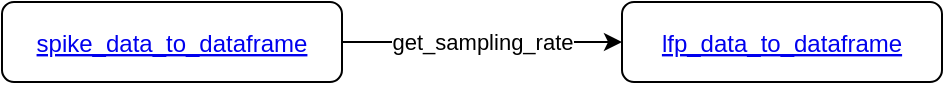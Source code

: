 <mxfile version="23.1.5" type="device" pages="3">
  <diagram id="lewaXbCME_KU3_1PPT6N" name="dependencies">
    <mxGraphModel dx="744" dy="876" grid="1" gridSize="10" guides="1" tooltips="1" connect="1" arrows="1" fold="1" page="1" pageScale="1" pageWidth="1169" pageHeight="827" math="0" shadow="0">
      <root>
        <mxCell id="0" />
        <mxCell id="1" parent="0" />
        <UserObject label="spike_data_to_dataframe" link="data:page/id,d__1o8oyOz5zzBq8Bvek" id="Emx2YiV6G3oa_YsIH_H5-1">
          <mxCell style="fontColor=#0000EE;fontStyle=4;rounded=1;overflow=hidden;spacing=10;" vertex="1" parent="1">
            <mxGeometry x="90" y="170" width="170" height="40" as="geometry" />
          </mxCell>
        </UserObject>
        <UserObject label="lfp_data_to_dataframe" link="data:page/id,-0uksRFyBczqt4jlq0a1" id="Emx2YiV6G3oa_YsIH_H5-2">
          <mxCell style="fontColor=#0000EE;fontStyle=4;rounded=1;overflow=hidden;spacing=10;" vertex="1" parent="1">
            <mxGeometry x="400" y="170" width="160" height="40" as="geometry" />
          </mxCell>
        </UserObject>
        <mxCell id="Emx2YiV6G3oa_YsIH_H5-3" value="" style="endArrow=classic;html=1;rounded=0;" edge="1" parent="1" source="Emx2YiV6G3oa_YsIH_H5-1" target="Emx2YiV6G3oa_YsIH_H5-2">
          <mxGeometry relative="1" as="geometry">
            <mxPoint x="250" y="350" as="sourcePoint" />
            <mxPoint x="350" y="350" as="targetPoint" />
          </mxGeometry>
        </mxCell>
        <mxCell id="Emx2YiV6G3oa_YsIH_H5-4" value="get_sampling_rate" style="edgeLabel;resizable=0;html=1;;align=center;verticalAlign=middle;" connectable="0" vertex="1" parent="Emx2YiV6G3oa_YsIH_H5-3">
          <mxGeometry relative="1" as="geometry" />
        </mxCell>
      </root>
    </mxGraphModel>
  </diagram>
  <diagram id="d__1o8oyOz5zzBq8Bvek" name="spike_data_to_dataframe">
    <mxGraphModel dx="744" dy="876" grid="1" gridSize="10" guides="1" tooltips="1" connect="1" arrows="1" fold="1" page="1" pageScale="1" pageWidth="827" pageHeight="1169" math="0" shadow="0">
      <root>
        <mxCell id="0" />
        <mxCell id="1" parent="0" />
        <mxCell id="yFe1kOINOm1eIxtxUbY9-1" value="" style="rounded=0;whiteSpace=wrap;html=1;fillColor=#d5e8d4;strokeColor=none;opacity=30;movable=0;resizable=0;rotatable=0;deletable=0;editable=0;locked=1;connectable=0;" parent="1" vertex="1">
          <mxGeometry x="35" y="230" width="780" height="710" as="geometry" />
        </mxCell>
        <mxCell id="7mdBuQqQ-y1JUvnb9XyT-1" value="generate_spike_indicator_dict" style="swimlane;fontStyle=1;align=center;verticalAlign=top;childLayout=stackLayout;horizontal=1;startSize=26;horizontalStack=0;resizeParent=1;resizeParentMax=0;resizeLast=0;collapsible=1;marginBottom=0;whiteSpace=wrap;html=1;fillColor=#f8cecc;strokeColor=#b85450;" parent="1" vertex="1">
          <mxGeometry x="55" y="229" width="190" height="220" as="geometry">
            <mxRectangle x="55" y="229" width="210" height="30" as="alternateBounds" />
          </mxGeometry>
        </mxCell>
        <mxCell id="7mdBuQqQ-y1JUvnb9XyT-2" value="Creates dictionary containing spike_time_array for each neuron in neuron_key_list (if possible)" style="text;strokeColor=none;fillColor=default;align=left;verticalAlign=top;spacingLeft=4;spacingRight=4;overflow=hidden;rotatable=0;points=[[0,0.5],[1,0.5]];portConstraint=eastwest;whiteSpace=wrap;html=1;" parent="7mdBuQqQ-y1JUvnb9XyT-1" vertex="1">
          <mxGeometry y="26" width="190" height="64" as="geometry" />
        </mxCell>
        <mxCell id="7mdBuQqQ-y1JUvnb9XyT-3" value="" style="line;strokeWidth=1;fillColor=none;align=left;verticalAlign=middle;spacingTop=-1;spacingLeft=3;spacingRight=3;rotatable=0;labelPosition=right;points=[];portConstraint=eastwest;strokeColor=inherit;" parent="7mdBuQqQ-y1JUvnb9XyT-1" vertex="1">
          <mxGeometry y="90" width="190" height="8" as="geometry" />
        </mxCell>
        <mxCell id="7mdBuQqQ-y1JUvnb9XyT-4" value="&lt;b&gt;Parameters:&lt;/b&gt;&lt;br&gt;neuron_key_list : list&lt;br&gt;animals: dict&lt;br&gt;&lt;br&gt;&lt;b&gt;Returns:&lt;br&gt;&lt;/b&gt;spike_indicator_dict : dict&lt;br&gt;&lt;span style=&quot;white-space: pre;&quot;&gt;&#x9;&lt;/span&gt;with indexed spiking times&lt;br&gt;&lt;span style=&quot;white-space: pre;&quot;&gt;&#x9;&lt;/span&gt;key: neuron_key" style="text;strokeColor=none;fillColor=default;align=left;verticalAlign=top;spacingLeft=4;spacingRight=4;overflow=hidden;rotatable=0;points=[[0,0.5],[1,0.5]];portConstraint=eastwest;whiteSpace=wrap;html=1;" parent="7mdBuQqQ-y1JUvnb9XyT-1" vertex="1">
          <mxGeometry y="98" width="190" height="122" as="geometry" />
        </mxCell>
        <mxCell id="g2CLSODwSxWzm6G2cVPB-1" value="spike_time_index_association" style="swimlane;fontStyle=1;align=center;verticalAlign=top;childLayout=stackLayout;horizontal=1;startSize=26;horizontalStack=0;resizeParent=1;resizeParentMax=0;resizeLast=0;collapsible=1;marginBottom=0;whiteSpace=wrap;html=1;" parent="1" vertex="1">
          <mxGeometry x="319" y="470" width="190" height="190" as="geometry">
            <mxRectangle x="319" y="470" width="210" height="30" as="alternateBounds" />
          </mxGeometry>
        </mxCell>
        <mxCell id="g2CLSODwSxWzm6G2cVPB-2" value="fits spikes into bins as calculated in get_sampling_rate" style="text;strokeColor=none;fillColor=default;align=left;verticalAlign=top;spacingLeft=4;spacingRight=4;overflow=hidden;rotatable=0;points=[[0,0.5],[1,0.5]];portConstraint=eastwest;whiteSpace=wrap;html=1;" parent="g2CLSODwSxWzm6G2cVPB-1" vertex="1">
          <mxGeometry y="26" width="190" height="44" as="geometry" />
        </mxCell>
        <mxCell id="g2CLSODwSxWzm6G2cVPB-3" value="" style="line;strokeWidth=1;fillColor=none;align=left;verticalAlign=middle;spacingTop=-1;spacingLeft=3;spacingRight=3;rotatable=0;labelPosition=right;points=[];portConstraint=eastwest;strokeColor=inherit;" parent="g2CLSODwSxWzm6G2cVPB-1" vertex="1">
          <mxGeometry y="70" width="190" height="8" as="geometry" />
        </mxCell>
        <mxCell id="g2CLSODwSxWzm6G2cVPB-4" value="&lt;b&gt;Parameters:&lt;/b&gt;&lt;br&gt;neuron_key : tuple&lt;br&gt;animals: dict&lt;br&gt;time_function : function&lt;br&gt;&lt;span style=&quot;white-space: pre;&quot;&gt;&#x9;&lt;/span&gt;default: get_sampling_rate&lt;br&gt;&lt;b&gt;returns&lt;br&gt;&lt;/b&gt;spikes_df : np.array" style="text;strokeColor=none;fillColor=default;align=left;verticalAlign=top;spacingLeft=4;spacingRight=4;overflow=hidden;rotatable=0;points=[[0,0.5],[1,0.5]];portConstraint=eastwest;whiteSpace=wrap;html=1;" parent="g2CLSODwSxWzm6G2cVPB-1" vertex="1">
          <mxGeometry y="78" width="190" height="112" as="geometry" />
        </mxCell>
        <UserObject label="get_sampling_rate" id="8KNnNg794SSowEfshs3F-1">
          <mxCell style="swimlane;fontStyle=1;align=center;verticalAlign=top;childLayout=stackLayout;horizontal=1;startSize=25;horizontalStack=0;resizeParent=1;resizeParentMax=0;resizeLast=0;collapsible=1;marginBottom=0;whiteSpace=wrap;html=1;" parent="1" vertex="1">
            <mxGeometry x="280" y="940" width="160" height="221" as="geometry" />
          </mxCell>
        </UserObject>
        <UserObject label="lfp_data_to_dataframe" link="data:page/id,-0uksRFyBczqt4jlq0a1" id="H-U6_kTbfZDA7HSlPmmQ-1">
          <mxCell style="fontColor=#0000EE;fontStyle=4;rounded=1;overflow=hidden;spacing=10;" parent="8KNnNg794SSowEfshs3F-1" vertex="1">
            <mxGeometry y="25" width="160" height="40" as="geometry" />
          </mxCell>
        </UserObject>
        <mxCell id="8KNnNg794SSowEfshs3F-2" value="returns indexed dataframe of first tetrode in epoch" style="text;strokeColor=none;fillColor=none;align=left;verticalAlign=top;spacingLeft=4;spacingRight=4;overflow=hidden;rotatable=0;points=[[0,0.5],[1,0.5]];portConstraint=eastwest;whiteSpace=wrap;html=1;" parent="8KNnNg794SSowEfshs3F-1" vertex="1">
          <mxGeometry y="65" width="160" height="45" as="geometry" />
        </mxCell>
        <mxCell id="8KNnNg794SSowEfshs3F-3" value="" style="line;strokeWidth=1;fillColor=none;align=left;verticalAlign=middle;spacingTop=-1;spacingLeft=3;spacingRight=3;rotatable=0;labelPosition=right;points=[];portConstraint=eastwest;strokeColor=inherit;" parent="8KNnNg794SSowEfshs3F-1" vertex="1">
          <mxGeometry y="110" width="160" height="8" as="geometry" />
        </mxCell>
        <mxCell id="8KNnNg794SSowEfshs3F-4" value="&lt;b style=&quot;border-color: var(--border-color);&quot;&gt;Parameters&lt;/b&gt;&lt;br style=&quot;border-color: var(--border-color);&quot;&gt;epoch_key: tuple&lt;br style=&quot;border-color: var(--border-color);&quot;&gt;animals: dict&lt;br style=&quot;border-color: var(--border-color);&quot;&gt;&lt;b style=&quot;border-color: var(--border-color);&quot;&gt;returns&lt;br style=&quot;border-color: var(--border-color);&quot;&gt;&lt;/b&gt;pandas.series of first tetrode" style="text;strokeColor=none;fillColor=none;align=left;verticalAlign=top;spacingLeft=4;spacingRight=4;overflow=hidden;rotatable=0;points=[[0,0.5],[1,0.5]];portConstraint=eastwest;whiteSpace=wrap;html=1;" parent="8KNnNg794SSowEfshs3F-1" vertex="1">
          <mxGeometry y="118" width="160" height="103" as="geometry" />
        </mxCell>
        <mxCell id="g5oyrcMVJ4MPL10y0QXJ-1" value="" style="endArrow=classic;html=1;rounded=0;" parent="1" source="g2CLSODwSxWzm6G2cVPB-1" target="8KNnNg794SSowEfshs3F-1" edge="1">
          <mxGeometry width="50" height="50" relative="1" as="geometry">
            <mxPoint x="515" y="880" as="sourcePoint" />
            <mxPoint x="565" y="830" as="targetPoint" />
          </mxGeometry>
        </mxCell>
        <mxCell id="g5oyrcMVJ4MPL10y0QXJ-2" value="" style="endArrow=classic;html=1;rounded=0;" parent="1" source="7mdBuQqQ-y1JUvnb9XyT-1" target="g2CLSODwSxWzm6G2cVPB-1" edge="1">
          <mxGeometry width="50" height="50" relative="1" as="geometry">
            <mxPoint x="410" y="290" as="sourcePoint" />
            <mxPoint x="460" y="240" as="targetPoint" />
          </mxGeometry>
        </mxCell>
        <mxCell id="f4oIc8p4FCwR70VLWZTM-1" value="try" style="edgeLabel;html=1;align=center;verticalAlign=middle;resizable=0;points=[];" parent="g5oyrcMVJ4MPL10y0QXJ-2" vertex="1" connectable="0">
          <mxGeometry x="-0.032" relative="1" as="geometry">
            <mxPoint as="offset" />
          </mxGeometry>
        </mxCell>
        <mxCell id="g5oyrcMVJ4MPL10y0QXJ-3" value="get_spikes_series" style="swimlane;fontStyle=1;align=center;verticalAlign=top;childLayout=stackLayout;horizontal=1;startSize=26;horizontalStack=0;resizeParent=1;resizeParentMax=0;resizeLast=0;collapsible=1;marginBottom=0;whiteSpace=wrap;html=1;" parent="1" vertex="1">
          <mxGeometry x="414" y="700" width="160" height="180" as="geometry" />
        </mxCell>
        <mxCell id="g5oyrcMVJ4MPL10y0QXJ-4" value="trys loading spike data and creates dataframe with spiking times as index" style="text;strokeColor=none;fillColor=default;align=left;verticalAlign=top;spacingLeft=4;spacingRight=4;overflow=hidden;rotatable=0;points=[[0,0.5],[1,0.5]];portConstraint=eastwest;whiteSpace=wrap;html=1;" parent="g5oyrcMVJ4MPL10y0QXJ-3" vertex="1">
          <mxGeometry y="26" width="160" height="54" as="geometry" />
        </mxCell>
        <mxCell id="g5oyrcMVJ4MPL10y0QXJ-5" value="" style="line;strokeWidth=1;fillColor=none;align=left;verticalAlign=middle;spacingTop=-1;spacingLeft=3;spacingRight=3;rotatable=0;labelPosition=right;points=[];portConstraint=eastwest;strokeColor=inherit;" parent="g5oyrcMVJ4MPL10y0QXJ-3" vertex="1">
          <mxGeometry y="80" width="160" height="8" as="geometry" />
        </mxCell>
        <mxCell id="g5oyrcMVJ4MPL10y0QXJ-6" value="&lt;b&gt;Parameters:&lt;/b&gt;&lt;br&gt;neuron_key : tuple&lt;br&gt;animals : dict&lt;br&gt;&lt;b&gt;returns:&lt;br&gt;&lt;/b&gt;indexed pandas series of ones" style="text;strokeColor=none;fillColor=default;align=left;verticalAlign=top;spacingLeft=4;spacingRight=4;overflow=hidden;rotatable=0;points=[[0,0.5],[1,0.5]];portConstraint=eastwest;whiteSpace=wrap;html=1;" parent="g5oyrcMVJ4MPL10y0QXJ-3" vertex="1">
          <mxGeometry y="88" width="160" height="92" as="geometry" />
        </mxCell>
        <mxCell id="g5oyrcMVJ4MPL10y0QXJ-7" value="get_data_filename" style="swimlane;fontStyle=1;align=center;verticalAlign=top;childLayout=stackLayout;horizontal=1;startSize=26;horizontalStack=0;resizeParent=1;resizeParentMax=0;resizeLast=0;collapsible=1;marginBottom=0;whiteSpace=wrap;html=1;" parent="1" vertex="1">
          <mxGeometry x="630" y="686" width="160" height="208" as="geometry" />
        </mxCell>
        <mxCell id="g5oyrcMVJ4MPL10y0QXJ-8" value="creates filepath for given animal, day, and filetype (e.g. &quot;spikes&quot;)" style="text;strokeColor=none;fillColor=default;align=left;verticalAlign=top;spacingLeft=4;spacingRight=4;overflow=hidden;rotatable=0;points=[[0,0.5],[1,0.5]];portConstraint=eastwest;whiteSpace=wrap;html=1;" parent="g5oyrcMVJ4MPL10y0QXJ-7" vertex="1">
          <mxGeometry y="26" width="160" height="54" as="geometry" />
        </mxCell>
        <mxCell id="g5oyrcMVJ4MPL10y0QXJ-9" value="" style="line;strokeWidth=1;fillColor=none;align=left;verticalAlign=middle;spacingTop=-1;spacingLeft=3;spacingRight=3;rotatable=0;labelPosition=right;points=[];portConstraint=eastwest;strokeColor=inherit;" parent="g5oyrcMVJ4MPL10y0QXJ-7" vertex="1">
          <mxGeometry y="80" width="160" height="8" as="geometry" />
        </mxCell>
        <mxCell id="g5oyrcMVJ4MPL10y0QXJ-10" value="&lt;b&gt;Parameters:&lt;/b&gt;&lt;br&gt;animal : named tuple&lt;br&gt;day : int&lt;br&gt;file_type : str&lt;br&gt;&lt;br&gt;&lt;b&gt;returns:&lt;/b&gt;&lt;br&gt;filename : str" style="text;strokeColor=none;fillColor=default;align=left;verticalAlign=top;spacingLeft=4;spacingRight=4;overflow=hidden;rotatable=0;points=[[0,0.5],[1,0.5]];portConstraint=eastwest;whiteSpace=wrap;html=1;" parent="g5oyrcMVJ4MPL10y0QXJ-7" vertex="1">
          <mxGeometry y="88" width="160" height="120" as="geometry" />
        </mxCell>
        <mxCell id="g5oyrcMVJ4MPL10y0QXJ-11" value="" style="endArrow=classic;html=1;rounded=0;" parent="1" source="g2CLSODwSxWzm6G2cVPB-1" target="g5oyrcMVJ4MPL10y0QXJ-3" edge="1">
          <mxGeometry width="50" height="50" relative="1" as="geometry">
            <mxPoint x="705" y="860" as="sourcePoint" />
            <mxPoint x="755" y="810" as="targetPoint" />
          </mxGeometry>
        </mxCell>
        <mxCell id="g5oyrcMVJ4MPL10y0QXJ-14" value="" style="endArrow=classic;html=1;rounded=0;" parent="1" source="g5oyrcMVJ4MPL10y0QXJ-3" target="g5oyrcMVJ4MPL10y0QXJ-7" edge="1">
          <mxGeometry relative="1" as="geometry">
            <mxPoint x="745" y="790" as="sourcePoint" />
            <mxPoint x="845" y="790" as="targetPoint" />
          </mxGeometry>
        </mxCell>
        <mxCell id="g5oyrcMVJ4MPL10y0QXJ-15" value="try" style="edgeLabel;resizable=0;html=1;align=center;verticalAlign=middle;" parent="g5oyrcMVJ4MPL10y0QXJ-14" connectable="0" vertex="1">
          <mxGeometry relative="1" as="geometry" />
        </mxCell>
        <mxCell id="f4oIc8p4FCwR70VLWZTM-2" value="make_neuron_dataframe_modified" style="swimlane;fontStyle=1;align=center;verticalAlign=top;childLayout=stackLayout;horizontal=1;startSize=26;horizontalStack=0;resizeParent=1;resizeParentMax=0;resizeLast=0;collapsible=1;marginBottom=0;whiteSpace=wrap;html=1;fillColor=#f8cecc;strokeColor=#b85450;" parent="1" vertex="1">
          <mxGeometry x="531.75" y="290" width="210" height="210" as="geometry" />
        </mxCell>
        <mxCell id="f4oIc8p4FCwR70VLWZTM-3" value="loads all cellinfo.mat files of the animals in &quot;animals&quot; - dict&lt;br&gt;unpacks the values for each animal, day and epoch and merges all to a sorted dataframe." style="text;strokeColor=none;fillColor=default;align=left;verticalAlign=top;spacingLeft=4;spacingRight=4;overflow=hidden;rotatable=0;points=[[0,0.5],[1,0.5]];portConstraint=eastwest;whiteSpace=wrap;html=1;" parent="f4oIc8p4FCwR70VLWZTM-2" vertex="1">
          <mxGeometry y="26" width="210" height="84" as="geometry" />
        </mxCell>
        <mxCell id="f4oIc8p4FCwR70VLWZTM-4" value="" style="line;strokeWidth=1;fillColor=none;align=left;verticalAlign=middle;spacingTop=-1;spacingLeft=3;spacingRight=3;rotatable=0;labelPosition=right;points=[];portConstraint=eastwest;strokeColor=inherit;" parent="f4oIc8p4FCwR70VLWZTM-2" vertex="1">
          <mxGeometry y="110" width="210" height="8" as="geometry" />
        </mxCell>
        <mxCell id="f4oIc8p4FCwR70VLWZTM-5" value="&lt;b&gt;Parameters&lt;/b&gt;&lt;br&gt;animals : dict&lt;br&gt;&lt;b&gt;returns&lt;br&gt;&lt;/b&gt;sorted pandas dataframe containing all recorded neuron data" style="text;strokeColor=none;fillColor=default;align=left;verticalAlign=top;spacingLeft=4;spacingRight=4;overflow=hidden;rotatable=0;points=[[0,0.5],[1,0.5]];portConstraint=eastwest;whiteSpace=wrap;html=1;" parent="f4oIc8p4FCwR70VLWZTM-2" vertex="1">
          <mxGeometry y="118" width="210" height="92" as="geometry" />
        </mxCell>
        <mxCell id="UyzHdnKUIVj6QAQLV2Yu-1" value="get_neuron_info_path&lt;br&gt;&lt;span style=&quot;font-weight: normal;&quot;&gt;&lt;i&gt;loren_frank_data_processing.neurons&lt;/i&gt;&lt;/span&gt;" style="swimlane;fontStyle=1;align=center;verticalAlign=top;childLayout=stackLayout;horizontal=1;startSize=40;horizontalStack=0;resizeParent=1;resizeParentMax=0;resizeLast=0;collapsible=1;marginBottom=0;whiteSpace=wrap;html=1;" parent="1" vertex="1">
          <mxGeometry x="180" y="37" width="216" height="160" as="geometry" />
        </mxCell>
        <mxCell id="UyzHdnKUIVj6QAQLV2Yu-2" value="constructs filepath to cellinfo.mat" style="text;strokeColor=none;fillColor=none;align=left;verticalAlign=top;spacingLeft=4;spacingRight=4;overflow=hidden;rotatable=0;points=[[0,0.5],[1,0.5]];portConstraint=eastwest;whiteSpace=wrap;html=1;" parent="UyzHdnKUIVj6QAQLV2Yu-1" vertex="1">
          <mxGeometry y="40" width="216" height="26" as="geometry" />
        </mxCell>
        <mxCell id="UyzHdnKUIVj6QAQLV2Yu-3" value="" style="line;strokeWidth=1;fillColor=none;align=left;verticalAlign=middle;spacingTop=-1;spacingLeft=3;spacingRight=3;rotatable=0;labelPosition=right;points=[];portConstraint=eastwest;strokeColor=inherit;" parent="UyzHdnKUIVj6QAQLV2Yu-1" vertex="1">
          <mxGeometry y="66" width="216" height="8" as="geometry" />
        </mxCell>
        <mxCell id="UyzHdnKUIVj6QAQLV2Yu-4" value="&lt;b&gt;Parameters&lt;/b&gt;&lt;br&gt;animal&amp;nbsp; : str&lt;br&gt;&lt;span style=&quot;white-space: pre;&quot;&gt;&#x9;&lt;/span&gt;short name of animal&lt;br&gt;&lt;b&gt;returns&lt;br&gt;&lt;/b&gt;filepath : str" style="text;strokeColor=none;fillColor=none;align=left;verticalAlign=top;spacingLeft=4;spacingRight=4;overflow=hidden;rotatable=0;points=[[0,0.5],[1,0.5]];portConstraint=eastwest;whiteSpace=wrap;html=1;" parent="UyzHdnKUIVj6QAQLV2Yu-1" vertex="1">
          <mxGeometry y="74" width="216" height="86" as="geometry" />
        </mxCell>
        <mxCell id="UyzHdnKUIVj6QAQLV2Yu-6" value="" style="endArrow=classic;html=1;rounded=0;" parent="1" source="f4oIc8p4FCwR70VLWZTM-2" target="UyzHdnKUIVj6QAQLV2Yu-1" edge="1">
          <mxGeometry width="50" height="50" relative="1" as="geometry">
            <mxPoint x="410" y="970" as="sourcePoint" />
            <mxPoint x="460" y="920" as="targetPoint" />
          </mxGeometry>
        </mxCell>
        <mxCell id="UyzHdnKUIVj6QAQLV2Yu-7" value="convert_neuron_epoch_to_dataframe&lt;br&gt;&lt;span style=&quot;font-weight: normal;&quot;&gt;&lt;i&gt;loren_frank_data_processing.neurons&lt;/i&gt;&lt;/span&gt;" style="swimlane;fontStyle=1;align=center;verticalAlign=top;childLayout=stackLayout;horizontal=1;startSize=40;horizontalStack=0;resizeParent=1;resizeParentMax=0;resizeLast=0;collapsible=1;marginBottom=0;whiteSpace=wrap;html=1;" parent="1" vertex="1">
          <mxGeometry x="560" y="10" width="250" height="214" as="geometry" />
        </mxCell>
        <mxCell id="UyzHdnKUIVj6QAQLV2Yu-8" value="creates pandas dataframe for given animal, day and epoch" style="text;strokeColor=none;fillColor=none;align=left;verticalAlign=top;spacingLeft=4;spacingRight=4;overflow=hidden;rotatable=0;points=[[0,0.5],[1,0.5]];portConstraint=eastwest;whiteSpace=wrap;html=1;" parent="UyzHdnKUIVj6QAQLV2Yu-7" vertex="1">
          <mxGeometry y="40" width="250" height="40" as="geometry" />
        </mxCell>
        <mxCell id="UyzHdnKUIVj6QAQLV2Yu-9" value="" style="line;strokeWidth=1;fillColor=none;align=left;verticalAlign=middle;spacingTop=-1;spacingLeft=3;spacingRight=3;rotatable=0;labelPosition=right;points=[];portConstraint=eastwest;strokeColor=inherit;" parent="UyzHdnKUIVj6QAQLV2Yu-7" vertex="1">
          <mxGeometry y="80" width="250" height="8" as="geometry" />
        </mxCell>
        <mxCell id="UyzHdnKUIVj6QAQLV2Yu-10" value="&lt;b&gt;Parameters&lt;/b&gt;&lt;br&gt;tetrodes_in_epoch :&lt;br&gt;animal : str&lt;br&gt;day : int&lt;br&gt;epoch : int&amp;nbsp;&lt;br&gt;&lt;b&gt;returns&amp;nbsp;&lt;br&gt;&lt;/b&gt;&amp;nbsp;cleaned up pandas dataframe with relevant data" style="text;strokeColor=none;fillColor=none;align=left;verticalAlign=top;spacingLeft=4;spacingRight=4;overflow=hidden;rotatable=0;points=[[0,0.5],[1,0.5]];portConstraint=eastwest;whiteSpace=wrap;html=1;" parent="UyzHdnKUIVj6QAQLV2Yu-7" vertex="1">
          <mxGeometry y="88" width="250" height="126" as="geometry" />
        </mxCell>
        <mxCell id="UyzHdnKUIVj6QAQLV2Yu-11" value="" style="endArrow=classic;html=1;rounded=0;" parent="1" source="f4oIc8p4FCwR70VLWZTM-2" target="UyzHdnKUIVj6QAQLV2Yu-7" edge="1">
          <mxGeometry width="50" height="50" relative="1" as="geometry">
            <mxPoint x="410" y="940" as="sourcePoint" />
            <mxPoint x="460" y="890" as="targetPoint" />
          </mxGeometry>
        </mxCell>
        <mxCell id="UyzHdnKUIVj6QAQLV2Yu-12" value="time_index_dict" style="swimlane;fontStyle=1;align=center;verticalAlign=top;childLayout=stackLayout;horizontal=1;startSize=26;horizontalStack=0;resizeParent=1;resizeParentMax=0;resizeLast=0;collapsible=1;marginBottom=0;whiteSpace=wrap;html=1;fillColor=#f8cecc;strokeColor=#b85450;" parent="1" vertex="1">
          <mxGeometry x="55" y="470" width="200" height="218" as="geometry">
            <mxRectangle x="55" y="470" width="130" height="30" as="alternateBounds" />
          </mxGeometry>
        </mxCell>
        <mxCell id="UyzHdnKUIVj6QAQLV2Yu-13" value="create a&amp;nbsp; nested time_dict&amp;nbsp; which contains the structure (df.index) for each spiking dataframe for each state, day and epoch" style="text;strokeColor=none;fillColor=default;align=left;verticalAlign=top;spacingLeft=4;spacingRight=4;overflow=hidden;rotatable=0;points=[[0,0.5],[1,0.5]];portConstraint=eastwest;whiteSpace=wrap;html=1;" parent="UyzHdnKUIVj6QAQLV2Yu-12" vertex="1">
          <mxGeometry y="26" width="200" height="74" as="geometry" />
        </mxCell>
        <mxCell id="UyzHdnKUIVj6QAQLV2Yu-14" value="" style="line;strokeWidth=1;fillColor=none;align=left;verticalAlign=middle;spacingTop=-1;spacingLeft=3;spacingRight=3;rotatable=0;labelPosition=right;points=[];portConstraint=eastwest;strokeColor=inherit;" parent="UyzHdnKUIVj6QAQLV2Yu-12" vertex="1">
          <mxGeometry y="100" width="200" height="8" as="geometry" />
        </mxCell>
        <mxCell id="UyzHdnKUIVj6QAQLV2Yu-15" value="&lt;b&gt;Parameters&lt;/b&gt;&lt;br&gt;state_day_epoch_neuron_key_dict&lt;br&gt;&lt;span style=&quot;white-space: pre;&quot;&gt;&#x9;&lt;/span&gt;dict&lt;br&gt;animals : dict&lt;br&gt;&lt;b&gt;returns&lt;br&gt;&lt;/b&gt;time_dict : dict&lt;br&gt;" style="text;strokeColor=none;fillColor=default;align=left;verticalAlign=top;spacingLeft=4;spacingRight=4;overflow=hidden;rotatable=0;points=[[0,0.5],[1,0.5]];portConstraint=eastwest;whiteSpace=wrap;html=1;" parent="UyzHdnKUIVj6QAQLV2Yu-12" vertex="1">
          <mxGeometry y="108" width="200" height="110" as="geometry" />
        </mxCell>
        <mxCell id="UyzHdnKUIVj6QAQLV2Yu-16" value="" style="endArrow=classic;html=1;rounded=0;" parent="1" source="UyzHdnKUIVj6QAQLV2Yu-12" target="g2CLSODwSxWzm6G2cVPB-1" edge="1">
          <mxGeometry width="50" height="50" relative="1" as="geometry">
            <mxPoint x="280" y="340" as="sourcePoint" />
            <mxPoint x="330" y="290" as="targetPoint" />
          </mxGeometry>
        </mxCell>
        <mxCell id="UyzHdnKUIVj6QAQLV2Yu-17" value="try" style="edgeLabel;html=1;align=center;verticalAlign=middle;resizable=0;points=[];" parent="UyzHdnKUIVj6QAQLV2Yu-16" vertex="1" connectable="0">
          <mxGeometry x="-0.174" y="-1" relative="1" as="geometry">
            <mxPoint as="offset" />
          </mxGeometry>
        </mxCell>
        <mxCell id="UfH9ZJZ_6c1OvSLE-V5m-1" value="neuron_key_list :&lt;br&gt;list" style="swimlane;childLayout=stackLayout;horizontal=1;startSize=50;horizontalStack=0;rounded=1;fontSize=14;fontStyle=0;strokeWidth=2;resizeParent=0;resizeLast=1;shadow=0;dashed=0;align=center;arcSize=4;whiteSpace=wrap;html=1;" parent="1" vertex="1">
          <mxGeometry x="290" y="320" width="160" height="90" as="geometry" />
        </mxCell>
        <mxCell id="UfH9ZJZ_6c1OvSLE-V5m-2" value="contains unique keys (str) to&amp;nbsp;&lt;br&gt;identify neuron in epoch" style="align=left;strokeColor=none;fillColor=none;spacingLeft=4;fontSize=12;verticalAlign=top;resizable=0;rotatable=0;part=1;html=1;" parent="UfH9ZJZ_6c1OvSLE-V5m-1" vertex="1">
          <mxGeometry y="50" width="160" height="40" as="geometry" />
        </mxCell>
        <mxCell id="kg4D1i0KSqN0DtLIcSkP-1" value="" style="endArrow=classic;html=1;rounded=0;" parent="1" source="UfH9ZJZ_6c1OvSLE-V5m-1" target="f4oIc8p4FCwR70VLWZTM-2" edge="1">
          <mxGeometry relative="1" as="geometry">
            <mxPoint x="310" y="330" as="sourcePoint" />
            <mxPoint x="410" y="330" as="targetPoint" />
          </mxGeometry>
        </mxCell>
        <mxCell id="kg4D1i0KSqN0DtLIcSkP-2" value="derived&lt;br&gt;from" style="edgeLabel;resizable=0;html=1;align=center;verticalAlign=middle;" parent="kg4D1i0KSqN0DtLIcSkP-1" connectable="0" vertex="1">
          <mxGeometry relative="1" as="geometry" />
        </mxCell>
        <mxCell id="kg4D1i0KSqN0DtLIcSkP-3" value="" style="endArrow=block;dashed=1;endFill=0;endSize=12;html=1;rounded=0;" parent="1" source="7mdBuQqQ-y1JUvnb9XyT-1" target="UfH9ZJZ_6c1OvSLE-V5m-1" edge="1">
          <mxGeometry width="160" relative="1" as="geometry">
            <mxPoint x="430" y="430" as="sourcePoint" />
            <mxPoint x="590" y="430" as="targetPoint" />
          </mxGeometry>
        </mxCell>
        <mxCell id="ekEFWyUXzD58s_wKLSL6-1" value="spikes.mat" style="rounded=1;whiteSpace=wrap;html=1;align=left;verticalAlign=top;spacingLeft=4;spacingRight=4;fontFamily=Helvetica;fontSize=12;fontColor=default;fillColor=default;gradientColor=none;" parent="1" vertex="1">
          <mxGeometry x="480" y="990" width="67" height="60" as="geometry" />
        </mxCell>
        <mxCell id="ekEFWyUXzD58s_wKLSL6-2" value="" style="image;aspect=fixed;perimeter=ellipsePerimeter;html=1;align=center;shadow=0;dashed=0;spacingTop=3;image=img/lib/active_directory/folder.svg;verticalAlign=top;spacingLeft=4;spacingRight=4;fontFamily=Helvetica;fontSize=12;fontColor=default;fillColor=default;gradientColor=none;" parent="1" vertex="1">
          <mxGeometry x="495.25" y="1014" width="36.5" height="50" as="geometry" />
        </mxCell>
        <mxCell id="ekEFWyUXzD58s_wKLSL6-3" value="" style="endArrow=block;dashed=1;endFill=0;endSize=12;html=1;rounded=0;" parent="1" source="g5oyrcMVJ4MPL10y0QXJ-3" target="ekEFWyUXzD58s_wKLSL6-1" edge="1">
          <mxGeometry width="160" relative="1" as="geometry">
            <mxPoint x="460" y="950" as="sourcePoint" />
            <mxPoint x="620" y="950" as="targetPoint" />
          </mxGeometry>
        </mxCell>
        <mxCell id="ekEFWyUXzD58s_wKLSL6-4" value="cellinfo.mat" style="rounded=1;whiteSpace=wrap;html=1;align=left;verticalAlign=top;spacingLeft=4;spacingRight=4;fontFamily=Helvetica;fontSize=12;fontColor=default;fillColor=default;gradientColor=none;" parent="1" vertex="1">
          <mxGeometry x="450" y="123" width="67" height="60" as="geometry" />
        </mxCell>
        <mxCell id="ekEFWyUXzD58s_wKLSL6-5" value="" style="image;aspect=fixed;perimeter=ellipsePerimeter;html=1;align=center;shadow=0;dashed=0;spacingTop=3;image=img/lib/active_directory/folder.svg;verticalAlign=top;spacingLeft=4;spacingRight=4;fontFamily=Helvetica;fontSize=12;fontColor=default;fillColor=default;gradientColor=none;" parent="1" vertex="1">
          <mxGeometry x="465.25" y="147" width="36.5" height="50" as="geometry" />
        </mxCell>
        <mxCell id="ekEFWyUXzD58s_wKLSL6-6" value="" style="endArrow=block;dashed=1;endFill=0;endSize=12;html=1;rounded=0;" parent="1" source="f4oIc8p4FCwR70VLWZTM-2" target="ekEFWyUXzD58s_wKLSL6-4" edge="1">
          <mxGeometry width="160" relative="1" as="geometry">
            <mxPoint x="250" y="200" as="sourcePoint" />
            <mxPoint x="410" y="200" as="targetPoint" />
          </mxGeometry>
        </mxCell>
        <mxCell id="ekEFWyUXzD58s_wKLSL6-7" value="time_index_and_coarse_grained&lt;br&gt;_spike_generator_dict" style="swimlane;fontStyle=1;align=center;verticalAlign=top;childLayout=stackLayout;horizontal=1;startSize=50;horizontalStack=0;resizeParent=1;resizeParentMax=0;resizeLast=0;collapsible=1;marginBottom=0;whiteSpace=wrap;html=1;" parent="1" vertex="1">
          <mxGeometry x="55" y="700" width="200" height="240" as="geometry">
            <mxRectangle x="55" y="700" width="230" height="50" as="alternateBounds" />
          </mxGeometry>
        </mxCell>
        <mxCell id="ekEFWyUXzD58s_wKLSL6-8" value="creates nested dict similiar to time_index_dict&lt;br&gt;But containing dicts with every single value" style="text;strokeColor=none;fillColor=default;align=left;verticalAlign=top;spacingLeft=4;spacingRight=4;overflow=hidden;rotatable=0;points=[[0,0.5],[1,0.5]];portConstraint=eastwest;whiteSpace=wrap;html=1;" parent="ekEFWyUXzD58s_wKLSL6-7" vertex="1">
          <mxGeometry y="50" width="200" height="70" as="geometry" />
        </mxCell>
        <mxCell id="ekEFWyUXzD58s_wKLSL6-9" value="" style="line;strokeWidth=1;fillColor=none;align=left;verticalAlign=middle;spacingTop=-1;spacingLeft=3;spacingRight=3;rotatable=0;labelPosition=right;points=[];portConstraint=eastwest;strokeColor=inherit;" parent="ekEFWyUXzD58s_wKLSL6-7" vertex="1">
          <mxGeometry y="120" width="200" height="8" as="geometry" />
        </mxCell>
        <mxCell id="ekEFWyUXzD58s_wKLSL6-10" value="&lt;b&gt;Parameters&lt;/b&gt;&lt;br&gt;state_day_epoch_neuron_key_dict&lt;br&gt;&lt;span style=&quot;white-space: pre;&quot;&gt;&#x9;&lt;/span&gt;dict&lt;br&gt;animals : dict&lt;br&gt;&lt;b&gt;returns&lt;/b&gt;&lt;br&gt;nested dictionary with all spiking times&lt;br&gt;" style="text;strokeColor=none;fillColor=default;align=left;verticalAlign=top;spacingLeft=4;spacingRight=4;overflow=hidden;rotatable=0;points=[[0,0.5],[1,0.5]];portConstraint=eastwest;whiteSpace=wrap;html=1;" parent="ekEFWyUXzD58s_wKLSL6-7" vertex="1">
          <mxGeometry y="128" width="200" height="112" as="geometry" />
        </mxCell>
        <mxCell id="ekEFWyUXzD58s_wKLSL6-15" value="" style="endArrow=classic;html=1;rounded=0;" parent="1" source="ekEFWyUXzD58s_wKLSL6-7" target="g2CLSODwSxWzm6G2cVPB-1" edge="1">
          <mxGeometry relative="1" as="geometry">
            <mxPoint x="270" y="730" as="sourcePoint" />
            <mxPoint x="370" y="730" as="targetPoint" />
          </mxGeometry>
        </mxCell>
        <mxCell id="ekEFWyUXzD58s_wKLSL6-16" value="try" style="edgeLabel;resizable=0;html=1;align=center;verticalAlign=middle;" parent="ekEFWyUXzD58s_wKLSL6-15" connectable="0" vertex="1">
          <mxGeometry relative="1" as="geometry" />
        </mxCell>
        <mxCell id="cfD8ACV8LMGSEqUVSGkO-1" value="&lt;b style=&quot;font-size: 15px;&quot;&gt;spike_data_to_dataframe.py&lt;/b&gt;" style="text;html=1;strokeColor=none;fillColor=none;align=center;verticalAlign=middle;whiteSpace=wrap;rounded=0;fontSize=15;fontFamily=Helvetica;fontColor=#66CC00;" parent="1" vertex="1">
          <mxGeometry x="600" y="905.5" width="210" height="30" as="geometry" />
        </mxCell>
      </root>
    </mxGraphModel>
  </diagram>
  <diagram name="lfp_data_to_dataframe" id="-0uksRFyBczqt4jlq0a1">
    <mxGraphModel dx="1050" dy="621" grid="1" gridSize="10" guides="1" tooltips="1" connect="1" arrows="1" fold="1" page="1" pageScale="1" pageWidth="827" pageHeight="1169" math="0" shadow="0">
      <root>
        <mxCell id="0" />
        <mxCell id="1" parent="0" />
        <mxCell id="o5KsQYPWXhAWBM8Yx2KQ-81" value="" style="rounded=0;whiteSpace=wrap;html=1;fillColor=#d5e8d4;strokeColor=none;opacity=30;movable=1;resizable=1;rotatable=1;deletable=1;editable=1;locked=0;connectable=1;" parent="1" vertex="1">
          <mxGeometry x="30" y="220" width="780" height="690" as="geometry" />
        </mxCell>
        <mxCell id="RaqQBiWEhMCcIaRFbFzj-1" value="Animal" style="swimlane;childLayout=stackLayout;horizontal=1;startSize=50;horizontalStack=0;rounded=1;fontSize=14;fontStyle=0;strokeWidth=2;resizeParent=0;resizeLast=1;shadow=0;dashed=0;align=center;arcSize=4;whiteSpace=wrap;html=1;" parent="1" vertex="1">
          <mxGeometry x="230" y="20" width="110" height="120" as="geometry">
            <mxRectangle x="85" y="410" width="80" height="50" as="alternateBounds" />
          </mxGeometry>
        </mxCell>
        <mxCell id="RaqQBiWEhMCcIaRFbFzj-2" value="&lt;b&gt;named tuple&lt;/b&gt;&lt;br&gt;short name (str)&lt;br&gt;directory (str)" style="align=left;strokeColor=none;fillColor=none;spacingLeft=4;fontSize=12;verticalAlign=top;resizable=0;rotatable=0;part=1;html=1;" parent="RaqQBiWEhMCcIaRFbFzj-1" vertex="1">
          <mxGeometry y="50" width="110" height="70" as="geometry" />
        </mxCell>
        <mxCell id="LlTql3OOBmvr-bSs323o-11" value="" style="endArrow=classic;html=1;rounded=0;" parent="1" source="o5KsQYPWXhAWBM8Yx2KQ-14" target="o5KsQYPWXhAWBM8Yx2KQ-23" edge="1">
          <mxGeometry relative="1" as="geometry">
            <mxPoint x="362.5" y="1045" as="sourcePoint" />
            <mxPoint x="352.5" y="1070" as="targetPoint" />
          </mxGeometry>
        </mxCell>
        <mxCell id="LlTql3OOBmvr-bSs323o-12" value="try" style="edgeLabel;resizable=0;html=1;align=center;verticalAlign=middle;" parent="LlTql3OOBmvr-bSs323o-11" connectable="0" vertex="1">
          <mxGeometry relative="1" as="geometry" />
        </mxCell>
        <mxCell id="o5KsQYPWXhAWBM8Yx2KQ-1" value="tetrode_key:&lt;br&gt;tuple" style="swimlane;childLayout=stackLayout;horizontal=1;startSize=50;horizontalStack=0;rounded=1;fontSize=14;fontStyle=0;strokeWidth=2;resizeParent=0;resizeLast=1;shadow=0;dashed=0;align=center;arcSize=4;whiteSpace=wrap;html=1;" parent="1" vertex="1">
          <mxGeometry x="92.5" y="580" width="120" height="140" as="geometry">
            <mxRectangle x="70" y="340" width="110" height="50" as="alternateBounds" />
          </mxGeometry>
        </mxCell>
        <mxCell id="o5KsQYPWXhAWBM8Yx2KQ-2" value="short name (str)&lt;br&gt;day (int)&lt;br&gt;epoch (int)&lt;br&gt;tetrode number (int)" style="align=left;strokeColor=none;fillColor=none;spacingLeft=4;fontSize=12;verticalAlign=top;resizable=0;rotatable=0;part=1;html=1;" parent="o5KsQYPWXhAWBM8Yx2KQ-1" vertex="1">
          <mxGeometry y="50" width="120" height="90" as="geometry" />
        </mxCell>
        <mxCell id="o5KsQYPWXhAWBM8Yx2KQ-14" value="get_LFP_dataframe" style="swimlane;fontStyle=1;align=center;verticalAlign=top;childLayout=stackLayout;horizontal=1;startSize=26;horizontalStack=0;resizeParent=1;resizeParentMax=0;resizeLast=0;collapsible=1;marginBottom=0;whiteSpace=wrap;html=1;" parent="1" vertex="1">
          <mxGeometry x="92.5" y="740" width="160" height="220" as="geometry">
            <mxRectangle x="260" y="260" width="150" height="30" as="alternateBounds" />
          </mxGeometry>
        </mxCell>
        <mxCell id="o5KsQYPWXhAWBM8Yx2KQ-15" value="loads the LFP recordings, reconstructs the time and returns the EEG data with corresponding time index" style="text;strokeColor=none;fillColor=default;align=left;verticalAlign=top;spacingLeft=4;spacingRight=4;overflow=hidden;rotatable=0;points=[[0,0.5],[1,0.5]];portConstraint=eastwest;whiteSpace=wrap;html=1;" parent="o5KsQYPWXhAWBM8Yx2KQ-14" vertex="1">
          <mxGeometry y="26" width="160" height="74" as="geometry" />
        </mxCell>
        <mxCell id="o5KsQYPWXhAWBM8Yx2KQ-16" value="" style="line;strokeWidth=1;fillColor=none;align=left;verticalAlign=middle;spacingTop=-1;spacingLeft=3;spacingRight=3;rotatable=0;labelPosition=right;points=[];portConstraint=eastwest;strokeColor=inherit;" parent="o5KsQYPWXhAWBM8Yx2KQ-14" vertex="1">
          <mxGeometry y="100" width="160" height="8" as="geometry" />
        </mxCell>
        <mxCell id="o5KsQYPWXhAWBM8Yx2KQ-17" value="&lt;p style=&quot;border-color: var(--border-color); margin: 0px 0px 0px 4px;&quot;&gt;&lt;b style=&quot;border-color: var(--border-color);&quot;&gt;Parameters&lt;/b&gt;&lt;/p&gt;&lt;p style=&quot;border-color: var(--border-color); margin: 0px 0px 0px 4px;&quot;&gt;tetrode_key: list&lt;/p&gt;&lt;p style=&quot;border-color: var(--border-color); margin: 0px 0px 0px 4px;&quot;&gt;animals: dict&lt;/p&gt;&lt;p style=&quot;border-color: var(--border-color); margin: 0px 0px 0px 4px;&quot;&gt;&lt;br style=&quot;border-color: var(--border-color);&quot;&gt;&lt;/p&gt;&lt;p style=&quot;border-color: var(--border-color); margin: 0px 0px 0px 4px;&quot;&gt;&lt;b style=&quot;border-color: var(--border-color);&quot;&gt;returns&lt;/b&gt;&lt;/p&gt;&lt;p style=&quot;border-color: var(--border-color); margin: 0px 0px 0px 4px;&quot;&gt;EEG dataframe: pandas Series&lt;/p&gt;" style="text;strokeColor=none;fillColor=default;align=left;verticalAlign=top;spacingLeft=4;spacingRight=4;overflow=hidden;rotatable=0;points=[[0,0.5],[1,0.5]];portConstraint=eastwest;whiteSpace=wrap;html=1;" parent="o5KsQYPWXhAWBM8Yx2KQ-14" vertex="1">
          <mxGeometry y="108" width="160" height="112" as="geometry" />
        </mxCell>
        <mxCell id="o5KsQYPWXhAWBM8Yx2KQ-18" value="" style="endArrow=classic;html=1;rounded=0;" parent="1" source="o5KsQYPWXhAWBM8Yx2KQ-14" target="o5KsQYPWXhAWBM8Yx2KQ-19" edge="1">
          <mxGeometry width="50" height="50" relative="1" as="geometry">
            <mxPoint x="392.5" y="1220" as="sourcePoint" />
            <mxPoint x="452.5" y="1150" as="targetPoint" />
          </mxGeometry>
        </mxCell>
        <mxCell id="o5KsQYPWXhAWBM8Yx2KQ-19" value="&lt;b style=&quot;border-color: var(--border-color);&quot;&gt;get_LFP_filename_modified&lt;br&gt;&lt;br&gt;&lt;/b&gt;" style="swimlane;fontStyle=1;align=center;verticalAlign=top;childLayout=stackLayout;horizontal=1;startSize=26;horizontalStack=0;resizeParent=1;resizeParentMax=0;resizeLast=0;collapsible=1;marginBottom=0;whiteSpace=wrap;html=1;" parent="1" vertex="1">
          <mxGeometry x="318.5" y="740" width="190" height="190" as="geometry">
            <mxRectangle x="520" y="385" width="200" height="40" as="alternateBounds" />
          </mxGeometry>
        </mxCell>
        <mxCell id="o5KsQYPWXhAWBM8Yx2KQ-20" value="&lt;p style=&quot;border-color: var(--border-color); margin: 0px 0px 0px 4px;&quot;&gt;&lt;b style=&quot;border-color: var(--border-color);&quot;&gt;Description&lt;/b&gt;&lt;/p&gt;&lt;p style=&quot;border-color: var(--border-color); margin: 0px 0px 0px 4px;&quot;&gt;Reads tetrode_key and returns the filename for the corresponding EEG file&amp;nbsp;&lt;/p&gt;" style="text;strokeColor=none;fillColor=default;align=left;verticalAlign=top;spacingLeft=4;spacingRight=4;overflow=hidden;rotatable=0;points=[[0,0.5],[1,0.5]];portConstraint=eastwest;whiteSpace=wrap;html=1;" parent="o5KsQYPWXhAWBM8Yx2KQ-19" vertex="1">
          <mxGeometry y="26" width="190" height="74" as="geometry" />
        </mxCell>
        <mxCell id="o5KsQYPWXhAWBM8Yx2KQ-21" value="" style="line;strokeWidth=1;fillColor=none;align=left;verticalAlign=middle;spacingTop=-1;spacingLeft=3;spacingRight=3;rotatable=0;labelPosition=right;points=[];portConstraint=eastwest;strokeColor=inherit;" parent="o5KsQYPWXhAWBM8Yx2KQ-19" vertex="1">
          <mxGeometry y="100" width="190" height="8" as="geometry" />
        </mxCell>
        <mxCell id="o5KsQYPWXhAWBM8Yx2KQ-22" value="&lt;p style=&quot;border-color: var(--border-color); margin: 0px 0px 0px 4px;&quot;&gt;&lt;b style=&quot;border-color: var(--border-color);&quot;&gt;Parameters&lt;/b&gt;&lt;/p&gt;&lt;p style=&quot;border-color: var(--border-color); margin: 0px 0px 0px 4px;&quot;&gt;tetrode_key: dict&lt;/p&gt;&lt;p style=&quot;border-color: var(--border-color); margin: 0px 0px 0px 4px;&quot;&gt;animals: dict&lt;/p&gt;&lt;p style=&quot;border-color: var(--border-color); margin: 0px 0px 0px 4px;&quot;&gt;&lt;b style=&quot;border-color: var(--border-color);&quot;&gt;returns&lt;/b&gt;&lt;/p&gt;&lt;p style=&quot;border-color: var(--border-color); margin: 0px 0px 0px 4px;&quot;&gt;filename (string)&lt;/p&gt;" style="text;strokeColor=none;fillColor=default;align=left;verticalAlign=top;spacingLeft=4;spacingRight=4;overflow=hidden;rotatable=0;points=[[0,0.5],[1,0.5]];portConstraint=eastwest;whiteSpace=wrap;html=1;" parent="o5KsQYPWXhAWBM8Yx2KQ-19" vertex="1">
          <mxGeometry y="108" width="190" height="82" as="geometry" />
        </mxCell>
        <mxCell id="o5KsQYPWXhAWBM8Yx2KQ-23" value="&lt;span style=&quot;border-color: var(--border-color);&quot;&gt;reconstruct_time&lt;br&gt;&lt;span style=&quot;font-weight: 400;&quot;&gt;&lt;i&gt;loren_frank_data_processing.core&lt;/i&gt;&lt;/span&gt;&lt;br&gt;&lt;/span&gt;" style="swimlane;fontStyle=1;align=center;verticalAlign=top;childLayout=stackLayout;horizontal=1;startSize=40;horizontalStack=0;resizeParent=1;resizeParentMax=0;resizeLast=0;collapsible=1;marginBottom=0;whiteSpace=wrap;html=1;" parent="1" vertex="1">
          <mxGeometry x="330" y="960" width="185" height="194" as="geometry">
            <mxRectangle x="530" y="250" width="140" height="30" as="alternateBounds" />
          </mxGeometry>
        </mxCell>
        <mxCell id="o5KsQYPWXhAWBM8Yx2KQ-24" value="reconstructs the recording time of EEG" style="text;strokeColor=none;fillColor=none;align=left;verticalAlign=top;spacingLeft=4;spacingRight=4;overflow=hidden;rotatable=0;points=[[0,0.5],[1,0.5]];portConstraint=eastwest;whiteSpace=wrap;html=1;" parent="o5KsQYPWXhAWBM8Yx2KQ-23" vertex="1">
          <mxGeometry y="40" width="185" height="34" as="geometry" />
        </mxCell>
        <mxCell id="o5KsQYPWXhAWBM8Yx2KQ-25" value="" style="line;strokeWidth=1;fillColor=none;align=left;verticalAlign=middle;spacingTop=-1;spacingLeft=3;spacingRight=3;rotatable=0;labelPosition=right;points=[];portConstraint=eastwest;strokeColor=inherit;" parent="o5KsQYPWXhAWBM8Yx2KQ-23" vertex="1">
          <mxGeometry y="74" width="185" height="8" as="geometry" />
        </mxCell>
        <mxCell id="o5KsQYPWXhAWBM8Yx2KQ-26" value="&lt;p style=&quot;border-color: var(--border-color); margin: 0px 0px 0px 4px;&quot;&gt;&lt;b style=&quot;border-color: var(--border-color);&quot;&gt;Paramters&lt;/b&gt;&lt;/p&gt;&lt;p style=&quot;border-color: var(--border-color); margin: 0px 0px 0px 4px;&quot;&gt;start_time: float&lt;/p&gt;&lt;p style=&quot;border-color: var(--border-color); margin: 0px 0px 0px 4px;&quot;&gt;n_samples: int&lt;/p&gt;&lt;p style=&quot;border-color: var(--border-color); margin: 0px 0px 0px 4px;&quot;&gt;sampling frequency: float&lt;/p&gt;&lt;p style=&quot;border-color: var(--border-color); margin: 0px 0px 0px 4px;&quot;&gt;&lt;br style=&quot;border-color: var(--border-color);&quot;&gt;&lt;/p&gt;&lt;p style=&quot;border-color: var(--border-color); margin: 0px 0px 0px 4px;&quot;&gt;&lt;b style=&quot;border-color: var(--border-color);&quot;&gt;returns&lt;/b&gt;&lt;/p&gt;&lt;p style=&quot;border-color: var(--border-color); margin: 0px 0px 0px 4px;&quot;&gt;timestamps: pandas index&lt;/p&gt;" style="text;strokeColor=none;fillColor=none;align=left;verticalAlign=top;spacingLeft=4;spacingRight=4;overflow=hidden;rotatable=0;points=[[0,0.5],[1,0.5]];portConstraint=eastwest;whiteSpace=wrap;html=1;" parent="o5KsQYPWXhAWBM8Yx2KQ-23" vertex="1">
          <mxGeometry y="82" width="185" height="112" as="geometry" />
        </mxCell>
        <mxCell id="o5KsQYPWXhAWBM8Yx2KQ-30" value="&lt;b style=&quot;border-color: var(--border-color);&quot;&gt;get_tetrode_info_path&lt;/b&gt;" style="swimlane;fontStyle=1;align=center;verticalAlign=top;childLayout=stackLayout;horizontal=1;startSize=26;horizontalStack=0;resizeParent=1;resizeParentMax=0;resizeLast=0;collapsible=1;marginBottom=0;whiteSpace=wrap;html=1;" parent="1" vertex="1">
          <mxGeometry x="312.5" y="510" width="160" height="170" as="geometry" />
        </mxCell>
        <mxCell id="o5KsQYPWXhAWBM8Yx2KQ-31" value="returns filename of info sheet for the tetrodes used in an animal&lt;br&gt;" style="text;strokeColor=none;fillColor=default;align=left;verticalAlign=top;spacingLeft=4;spacingRight=4;overflow=hidden;rotatable=0;points=[[0,0.5],[1,0.5]];portConstraint=eastwest;whiteSpace=wrap;html=1;" parent="o5KsQYPWXhAWBM8Yx2KQ-30" vertex="1">
          <mxGeometry y="26" width="160" height="54" as="geometry" />
        </mxCell>
        <mxCell id="o5KsQYPWXhAWBM8Yx2KQ-32" value="" style="line;strokeWidth=1;fillColor=none;align=left;verticalAlign=middle;spacingTop=-1;spacingLeft=3;spacingRight=3;rotatable=0;labelPosition=right;points=[];portConstraint=eastwest;strokeColor=inherit;" parent="o5KsQYPWXhAWBM8Yx2KQ-30" vertex="1">
          <mxGeometry y="80" width="160" height="8" as="geometry" />
        </mxCell>
        <mxCell id="o5KsQYPWXhAWBM8Yx2KQ-33" value="&lt;p style=&quot;border-color: var(--border-color); margin: 0px 0px 0px 4px;&quot;&gt;&lt;b style=&quot;border-color: var(--border-color);&quot;&gt;Parameters&lt;/b&gt;&lt;/p&gt;&lt;p style=&quot;border-color: var(--border-color); margin: 0px 0px 0px 4px;&quot;&gt;animal&lt;/p&gt;&lt;p style=&quot;border-color: var(--border-color); margin: 0px 0px 0px 4px;&quot;&gt;&lt;b style=&quot;border-color: var(--border-color);&quot;&gt;returns&lt;/b&gt;&lt;/p&gt;&lt;p style=&quot;border-color: var(--border-color); margin: 0px 0px 0px 4px;&quot;&gt;filename: string&lt;/p&gt;" style="text;strokeColor=none;fillColor=default;align=left;verticalAlign=top;spacingLeft=4;spacingRight=4;overflow=hidden;rotatable=0;points=[[0,0.5],[1,0.5]];portConstraint=eastwest;whiteSpace=wrap;html=1;" parent="o5KsQYPWXhAWBM8Yx2KQ-30" vertex="1">
          <mxGeometry y="88" width="160" height="82" as="geometry" />
        </mxCell>
        <mxCell id="o5KsQYPWXhAWBM8Yx2KQ-34" value="make_tetrode_dataframe" style="swimlane;fontStyle=1;align=center;verticalAlign=top;childLayout=stackLayout;horizontal=1;startSize=26;horizontalStack=0;resizeParent=1;resizeParentMax=0;resizeLast=0;collapsible=1;marginBottom=0;whiteSpace=wrap;html=1;" parent="1" vertex="1">
          <mxGeometry x="318.5" y="260" width="160" height="210" as="geometry">
            <mxRectangle x="260" y="510" width="180" height="30" as="alternateBounds" />
          </mxGeometry>
        </mxCell>
        <mxCell id="o5KsQYPWXhAWBM8Yx2KQ-35" value="if epoch_key:&lt;br&gt;finds &amp;amp; loads relevant file, creates a dataframe with information about all tetrodes for one animal &amp;amp; epoch&amp;nbsp;" style="text;strokeColor=none;fillColor=default;align=left;verticalAlign=top;spacingLeft=4;spacingRight=4;overflow=hidden;rotatable=0;points=[[0,0.5],[1,0.5]];portConstraint=eastwest;whiteSpace=wrap;html=1;" parent="o5KsQYPWXhAWBM8Yx2KQ-34" vertex="1">
          <mxGeometry y="26" width="160" height="94" as="geometry" />
        </mxCell>
        <mxCell id="o5KsQYPWXhAWBM8Yx2KQ-36" value="" style="line;strokeWidth=1;fillColor=none;align=left;verticalAlign=middle;spacingTop=-1;spacingLeft=3;spacingRight=3;rotatable=0;labelPosition=right;points=[];portConstraint=eastwest;strokeColor=inherit;" parent="o5KsQYPWXhAWBM8Yx2KQ-34" vertex="1">
          <mxGeometry y="120" width="160" height="8" as="geometry" />
        </mxCell>
        <mxCell id="o5KsQYPWXhAWBM8Yx2KQ-37" value="&lt;b&gt;Parameters&lt;/b&gt;&lt;br&gt;animals: dict&lt;br&gt;epoch_key: tuple&lt;br&gt;&lt;b&gt;returns&lt;br&gt;&lt;/b&gt;tetrodes: pandas Dataframe" style="text;strokeColor=none;fillColor=default;align=left;verticalAlign=top;spacingLeft=4;spacingRight=4;overflow=hidden;rotatable=0;points=[[0,0.5],[1,0.5]];portConstraint=eastwest;whiteSpace=wrap;html=1;" parent="o5KsQYPWXhAWBM8Yx2KQ-34" vertex="1">
          <mxGeometry y="128" width="160" height="82" as="geometry" />
        </mxCell>
        <mxCell id="o5KsQYPWXhAWBM8Yx2KQ-38" value="" style="endArrow=classic;html=1;rounded=0;" parent="1" source="o5KsQYPWXhAWBM8Yx2KQ-34" target="o5KsQYPWXhAWBM8Yx2KQ-30" edge="1">
          <mxGeometry width="50" height="50" relative="1" as="geometry">
            <mxPoint x="450" y="340" as="sourcePoint" />
            <mxPoint x="500" y="290" as="targetPoint" />
          </mxGeometry>
        </mxCell>
        <mxCell id="o5KsQYPWXhAWBM8Yx2KQ-39" value="animals:&lt;br&gt;dict" style="swimlane;childLayout=stackLayout;horizontal=1;startSize=50;horizontalStack=0;rounded=1;fontSize=14;fontStyle=0;strokeWidth=2;resizeParent=0;resizeLast=1;shadow=0;dashed=0;align=center;arcSize=4;whiteSpace=wrap;html=1;" parent="1" vertex="1">
          <mxGeometry x="10" y="20" width="160" height="120" as="geometry" />
        </mxCell>
        <mxCell id="o5KsQYPWXhAWBM8Yx2KQ-40" value="contains named tuples&lt;br&gt;(short_name, directory)&lt;br&gt;key: short_name" style="align=left;strokeColor=none;fillColor=none;spacingLeft=4;fontSize=12;verticalAlign=top;resizable=0;rotatable=0;part=1;html=1;" parent="o5KsQYPWXhAWBM8Yx2KQ-39" vertex="1">
          <mxGeometry y="50" width="160" height="70" as="geometry" />
        </mxCell>
        <mxCell id="o5KsQYPWXhAWBM8Yx2KQ-43" value="" style="endArrow=classic;html=1;rounded=0;" parent="1" source="o5KsQYPWXhAWBM8Yx2KQ-39" target="RaqQBiWEhMCcIaRFbFzj-1" edge="1">
          <mxGeometry relative="1" as="geometry">
            <mxPoint x="720" y="110" as="sourcePoint" />
            <mxPoint x="820" y="110" as="targetPoint" />
          </mxGeometry>
        </mxCell>
        <mxCell id="o5KsQYPWXhAWBM8Yx2KQ-44" value="contains" style="edgeLabel;resizable=0;html=1;align=center;verticalAlign=middle;" parent="o5KsQYPWXhAWBM8Yx2KQ-43" connectable="0" vertex="1">
          <mxGeometry relative="1" as="geometry" />
        </mxCell>
        <mxCell id="o5KsQYPWXhAWBM8Yx2KQ-45" value="epoch_key&lt;br&gt;tuple" style="swimlane;childLayout=stackLayout;horizontal=1;startSize=50;horizontalStack=0;rounded=1;fontSize=14;fontStyle=0;strokeWidth=2;resizeParent=0;resizeLast=1;shadow=0;dashed=0;align=center;arcSize=4;whiteSpace=wrap;html=1;" parent="1" vertex="1">
          <mxGeometry x="400" y="20" width="150" height="120" as="geometry" />
        </mxCell>
        <mxCell id="o5KsQYPWXhAWBM8Yx2KQ-46" value="Animal (named tuple)&lt;br&gt;day (int)&lt;br&gt;epoch (int)" style="align=left;strokeColor=none;fillColor=none;spacingLeft=4;fontSize=12;verticalAlign=top;resizable=0;rotatable=0;part=1;html=1;" parent="o5KsQYPWXhAWBM8Yx2KQ-45" vertex="1">
          <mxGeometry y="50" width="150" height="70" as="geometry" />
        </mxCell>
        <mxCell id="o5KsQYPWXhAWBM8Yx2KQ-47" value="" style="endArrow=classic;html=1;rounded=0;" parent="1" source="o5KsQYPWXhAWBM8Yx2KQ-45" target="RaqQBiWEhMCcIaRFbFzj-1" edge="1">
          <mxGeometry relative="1" as="geometry">
            <mxPoint x="660" y="140" as="sourcePoint" />
            <mxPoint x="760" y="140" as="targetPoint" />
          </mxGeometry>
        </mxCell>
        <mxCell id="o5KsQYPWXhAWBM8Yx2KQ-48" value="contains" style="edgeLabel;resizable=0;html=1;align=center;verticalAlign=middle;" parent="o5KsQYPWXhAWBM8Yx2KQ-47" connectable="0" vertex="1">
          <mxGeometry relative="1" as="geometry" />
        </mxCell>
        <mxCell id="o5KsQYPWXhAWBM8Yx2KQ-50" value="convert_tetrode_epoch_to_dataframe" style="swimlane;fontStyle=1;align=center;verticalAlign=top;childLayout=stackLayout;horizontal=1;startSize=26;horizontalStack=0;resizeParent=1;resizeParentMax=0;resizeLast=0;collapsible=1;marginBottom=0;whiteSpace=wrap;html=1;" parent="1" vertex="1">
          <mxGeometry x="550" y="260" width="240" height="210" as="geometry" />
        </mxCell>
        <mxCell id="o5KsQYPWXhAWBM8Yx2KQ-51" value="creates dataframe for given epoch and animal, containing information about each tetrode" style="text;strokeColor=none;fillColor=default;align=left;verticalAlign=top;spacingLeft=4;spacingRight=4;overflow=hidden;rotatable=0;points=[[0,0.5],[1,0.5]];portConstraint=eastwest;whiteSpace=wrap;html=1;" parent="o5KsQYPWXhAWBM8Yx2KQ-50" vertex="1">
          <mxGeometry y="26" width="240" height="44" as="geometry" />
        </mxCell>
        <mxCell id="o5KsQYPWXhAWBM8Yx2KQ-52" value="" style="line;strokeWidth=1;fillColor=none;align=left;verticalAlign=middle;spacingTop=-1;spacingLeft=3;spacingRight=3;rotatable=0;labelPosition=right;points=[];portConstraint=eastwest;strokeColor=inherit;" parent="o5KsQYPWXhAWBM8Yx2KQ-50" vertex="1">
          <mxGeometry y="70" width="240" height="8" as="geometry" />
        </mxCell>
        <mxCell id="o5KsQYPWXhAWBM8Yx2KQ-53" value="&lt;b&gt;Parameters&lt;/b&gt;&lt;br&gt;tetrodes_in_epoch: matlab structure , containing data for tetrode in sepcific epoch&lt;br&gt;epoch_key&lt;br&gt;&lt;b&gt;returns&lt;br&gt;&lt;/b&gt;pandas dataframe containing information for all tetrodes during one epoch" style="text;strokeColor=none;fillColor=default;align=left;verticalAlign=top;spacingLeft=4;spacingRight=4;overflow=hidden;rotatable=0;points=[[0,0.5],[1,0.5]];portConstraint=eastwest;whiteSpace=wrap;html=1;" parent="o5KsQYPWXhAWBM8Yx2KQ-50" vertex="1">
          <mxGeometry y="78" width="240" height="132" as="geometry" />
        </mxCell>
        <mxCell id="o5KsQYPWXhAWBM8Yx2KQ-54" value="_convert_to_dict&lt;br&gt;&lt;span style=&quot;font-weight: 400;&quot;&gt;&lt;i&gt;utilities.py&lt;/i&gt;&lt;/span&gt;" style="swimlane;fontStyle=1;align=center;verticalAlign=top;childLayout=stackLayout;horizontal=1;startSize=40;horizontalStack=0;resizeParent=1;resizeParentMax=0;resizeLast=0;collapsible=1;marginBottom=0;whiteSpace=wrap;html=1;" parent="1" vertex="1">
          <mxGeometry x="595" y="20" width="160" height="164" as="geometry" />
        </mxCell>
        <mxCell id="o5KsQYPWXhAWBM8Yx2KQ-55" value="converts matlab data structure into dictionary" style="text;strokeColor=none;fillColor=none;align=left;verticalAlign=top;spacingLeft=4;spacingRight=4;overflow=hidden;rotatable=0;points=[[0,0.5],[1,0.5]];portConstraint=eastwest;whiteSpace=wrap;html=1;" parent="o5KsQYPWXhAWBM8Yx2KQ-54" vertex="1">
          <mxGeometry y="40" width="160" height="40" as="geometry" />
        </mxCell>
        <mxCell id="o5KsQYPWXhAWBM8Yx2KQ-56" value="" style="line;strokeWidth=1;fillColor=none;align=left;verticalAlign=middle;spacingTop=-1;spacingLeft=3;spacingRight=3;rotatable=0;labelPosition=right;points=[];portConstraint=eastwest;strokeColor=inherit;" parent="o5KsQYPWXhAWBM8Yx2KQ-54" vertex="1">
          <mxGeometry y="80" width="160" height="8" as="geometry" />
        </mxCell>
        <mxCell id="o5KsQYPWXhAWBM8Yx2KQ-57" value="&lt;b&gt;Parameters&lt;/b&gt;&lt;br&gt;struct_array&lt;br&gt;&lt;b&gt;returns&lt;br&gt;&lt;/b&gt;dictionary" style="text;strokeColor=none;fillColor=none;align=left;verticalAlign=top;spacingLeft=4;spacingRight=4;overflow=hidden;rotatable=0;points=[[0,0.5],[1,0.5]];portConstraint=eastwest;whiteSpace=wrap;html=1;" parent="o5KsQYPWXhAWBM8Yx2KQ-54" vertex="1">
          <mxGeometry y="88" width="160" height="76" as="geometry" />
        </mxCell>
        <mxCell id="o5KsQYPWXhAWBM8Yx2KQ-58" value="" style="endArrow=classic;html=1;rounded=0;" parent="1" source="o5KsQYPWXhAWBM8Yx2KQ-34" target="o5KsQYPWXhAWBM8Yx2KQ-50" edge="1">
          <mxGeometry width="50" height="50" relative="1" as="geometry">
            <mxPoint x="390" y="570" as="sourcePoint" />
            <mxPoint x="440" y="520" as="targetPoint" />
          </mxGeometry>
        </mxCell>
        <mxCell id="o5KsQYPWXhAWBM8Yx2KQ-60" value="_get_tetrode_id" style="swimlane;fontStyle=1;align=center;verticalAlign=top;childLayout=stackLayout;horizontal=1;startSize=26;horizontalStack=0;resizeParent=1;resizeParentMax=0;resizeLast=0;collapsible=1;marginBottom=0;whiteSpace=wrap;html=1;" parent="1" vertex="1">
          <mxGeometry x="555" y="510" width="160" height="160" as="geometry" />
        </mxCell>
        <mxCell id="o5KsQYPWXhAWBM8Yx2KQ-61" value="constructs unique string to identify a tetrode dataset&amp;nbsp;" style="text;strokeColor=none;fillColor=default;align=left;verticalAlign=top;spacingLeft=4;spacingRight=4;overflow=hidden;rotatable=0;points=[[0,0.5],[1,0.5]];portConstraint=eastwest;whiteSpace=wrap;html=1;" parent="o5KsQYPWXhAWBM8Yx2KQ-60" vertex="1">
          <mxGeometry y="26" width="160" height="44" as="geometry" />
        </mxCell>
        <mxCell id="o5KsQYPWXhAWBM8Yx2KQ-62" value="" style="line;strokeWidth=1;fillColor=none;align=left;verticalAlign=middle;spacingTop=-1;spacingLeft=3;spacingRight=3;rotatable=0;labelPosition=right;points=[];portConstraint=eastwest;strokeColor=inherit;" parent="o5KsQYPWXhAWBM8Yx2KQ-60" vertex="1">
          <mxGeometry y="70" width="160" height="8" as="geometry" />
        </mxCell>
        <mxCell id="o5KsQYPWXhAWBM8Yx2KQ-63" value="&lt;b&gt;Parameters&lt;/b&gt;&lt;br&gt;datapoints as set in parent function&lt;br&gt;&lt;b&gt;returns&lt;br&gt;&lt;/b&gt;tetrode_id: str" style="text;strokeColor=none;fillColor=default;align=left;verticalAlign=top;spacingLeft=4;spacingRight=4;overflow=hidden;rotatable=0;points=[[0,0.5],[1,0.5]];portConstraint=eastwest;whiteSpace=wrap;html=1;" parent="o5KsQYPWXhAWBM8Yx2KQ-60" vertex="1">
          <mxGeometry y="78" width="160" height="82" as="geometry" />
        </mxCell>
        <mxCell id="o5KsQYPWXhAWBM8Yx2KQ-65" value="" style="endArrow=classic;html=1;rounded=0;" parent="1" source="o5KsQYPWXhAWBM8Yx2KQ-50" target="o5KsQYPWXhAWBM8Yx2KQ-60" edge="1">
          <mxGeometry relative="1" as="geometry">
            <mxPoint x="700" y="720" as="sourcePoint" />
            <mxPoint x="800" y="720" as="targetPoint" />
          </mxGeometry>
        </mxCell>
        <mxCell id="o5KsQYPWXhAWBM8Yx2KQ-66" value="for each&lt;br&gt;tetrode" style="edgeLabel;resizable=0;html=1;align=center;verticalAlign=middle;" parent="o5KsQYPWXhAWBM8Yx2KQ-65" connectable="0" vertex="1">
          <mxGeometry relative="1" as="geometry" />
        </mxCell>
        <mxCell id="o5KsQYPWXhAWBM8Yx2KQ-67" value="" style="endArrow=classic;html=1;rounded=0;" parent="1" source="o5KsQYPWXhAWBM8Yx2KQ-50" target="o5KsQYPWXhAWBM8Yx2KQ-54" edge="1">
          <mxGeometry relative="1" as="geometry">
            <mxPoint x="890" y="800" as="sourcePoint" />
            <mxPoint x="990" y="800" as="targetPoint" />
          </mxGeometry>
        </mxCell>
        <mxCell id="o5KsQYPWXhAWBM8Yx2KQ-68" value="for each&lt;br&gt;tetrode" style="edgeLabel;resizable=0;html=1;align=center;verticalAlign=middle;" parent="o5KsQYPWXhAWBM8Yx2KQ-67" connectable="0" vertex="1">
          <mxGeometry relative="1" as="geometry" />
        </mxCell>
        <mxCell id="o5KsQYPWXhAWBM8Yx2KQ-69" value="get_sampling_rate" style="swimlane;fontStyle=1;align=center;verticalAlign=top;childLayout=stackLayout;horizontal=1;startSize=26;horizontalStack=0;resizeParent=1;resizeParentMax=0;resizeLast=0;collapsible=1;marginBottom=0;whiteSpace=wrap;html=1;fillColor=#f8cecc;strokeColor=#b85450;" parent="1" vertex="1">
          <mxGeometry x="72.5" y="226" width="160" height="258" as="geometry" />
        </mxCell>
        <mxCell id="o5KsQYPWXhAWBM8Yx2KQ-70" value="creates dataframe with all tetrodes for given animal and epoch. Extracts for each tetrode a key and tries to get LFP data. Indexes the data with recording time and returns after first succesful try" style="text;strokeColor=none;fillColor=default;align=left;verticalAlign=top;spacingLeft=4;spacingRight=4;overflow=hidden;rotatable=0;points=[[0,0.5],[1,0.5]];portConstraint=eastwest;whiteSpace=wrap;html=1;" parent="o5KsQYPWXhAWBM8Yx2KQ-69" vertex="1">
          <mxGeometry y="26" width="160" height="124" as="geometry" />
        </mxCell>
        <mxCell id="o5KsQYPWXhAWBM8Yx2KQ-71" value="" style="line;strokeWidth=1;fillColor=none;align=left;verticalAlign=middle;spacingTop=-1;spacingLeft=3;spacingRight=3;rotatable=0;labelPosition=right;points=[];portConstraint=eastwest;strokeColor=inherit;" parent="o5KsQYPWXhAWBM8Yx2KQ-69" vertex="1">
          <mxGeometry y="150" width="160" height="8" as="geometry" />
        </mxCell>
        <mxCell id="o5KsQYPWXhAWBM8Yx2KQ-72" value="&lt;b&gt;Parameters&lt;/b&gt;&lt;br&gt;epoch_key: tuple&lt;br&gt;animals: dict&lt;br&gt;&lt;b&gt;returns&lt;br&gt;&lt;/b&gt;pandas.series of first tetrode" style="text;strokeColor=none;fillColor=default;align=left;verticalAlign=top;spacingLeft=4;spacingRight=4;overflow=hidden;rotatable=0;points=[[0,0.5],[1,0.5]];portConstraint=eastwest;whiteSpace=wrap;html=1;" parent="o5KsQYPWXhAWBM8Yx2KQ-69" vertex="1">
          <mxGeometry y="158" width="160" height="100" as="geometry" />
        </mxCell>
        <mxCell id="o5KsQYPWXhAWBM8Yx2KQ-73" value="" style="endArrow=classic;html=1;rounded=0;" parent="1" source="o5KsQYPWXhAWBM8Yx2KQ-69" target="o5KsQYPWXhAWBM8Yx2KQ-34" edge="1">
          <mxGeometry width="50" height="50" relative="1" as="geometry">
            <mxPoint x="270" y="310" as="sourcePoint" />
            <mxPoint x="320" y="260" as="targetPoint" />
          </mxGeometry>
        </mxCell>
        <mxCell id="o5KsQYPWXhAWBM8Yx2KQ-75" value="" style="endArrow=classic;html=1;rounded=0;" parent="1" source="o5KsQYPWXhAWBM8Yx2KQ-69" target="o5KsQYPWXhAWBM8Yx2KQ-1" edge="1">
          <mxGeometry relative="1" as="geometry">
            <mxPoint x="200" y="380" as="sourcePoint" />
            <mxPoint x="300" y="380" as="targetPoint" />
          </mxGeometry>
        </mxCell>
        <mxCell id="o5KsQYPWXhAWBM8Yx2KQ-76" value="for each&lt;br&gt;tetrode" style="edgeLabel;resizable=0;html=1;align=center;verticalAlign=middle;" parent="o5KsQYPWXhAWBM8Yx2KQ-75" connectable="0" vertex="1">
          <mxGeometry relative="1" as="geometry" />
        </mxCell>
        <mxCell id="o5KsQYPWXhAWBM8Yx2KQ-77" value="" style="endArrow=classic;html=1;rounded=0;" parent="1" source="o5KsQYPWXhAWBM8Yx2KQ-1" target="o5KsQYPWXhAWBM8Yx2KQ-14" edge="1">
          <mxGeometry width="50" height="50" relative="1" as="geometry">
            <mxPoint x="40" y="630" as="sourcePoint" />
            <mxPoint x="90" y="580" as="targetPoint" />
          </mxGeometry>
        </mxCell>
        <mxCell id="o5KsQYPWXhAWBM8Yx2KQ-79" value="" style="endArrow=block;dashed=1;endFill=0;endSize=12;html=1;rounded=0;" parent="1" source="o5KsQYPWXhAWBM8Yx2KQ-69" target="o5KsQYPWXhAWBM8Yx2KQ-39" edge="1">
          <mxGeometry width="160" relative="1" as="geometry">
            <mxPoint x="40" y="210" as="sourcePoint" />
            <mxPoint x="200" y="210" as="targetPoint" />
          </mxGeometry>
        </mxCell>
        <mxCell id="o5KsQYPWXhAWBM8Yx2KQ-80" value="" style="endArrow=block;dashed=1;endFill=0;endSize=12;html=1;rounded=0;" parent="1" source="o5KsQYPWXhAWBM8Yx2KQ-69" target="o5KsQYPWXhAWBM8Yx2KQ-45" edge="1">
          <mxGeometry width="160" relative="1" as="geometry">
            <mxPoint x="260" y="210" as="sourcePoint" />
            <mxPoint x="420" y="210" as="targetPoint" />
          </mxGeometry>
        </mxCell>
        <mxCell id="o5KsQYPWXhAWBM8Yx2KQ-84" value="tetinfo.mat" style="rounded=1;whiteSpace=wrap;html=1;align=left;verticalAlign=top;spacingLeft=4;spacingRight=4;fontFamily=Helvetica;fontSize=12;fontColor=default;fillColor=default;gradientColor=none;" parent="1" vertex="1">
          <mxGeometry x="480" y="155" width="70" height="60" as="geometry" />
        </mxCell>
        <mxCell id="o5KsQYPWXhAWBM8Yx2KQ-82" value="" style="image;aspect=fixed;perimeter=ellipsePerimeter;html=1;align=center;shadow=0;dashed=0;spacingTop=3;image=img/lib/active_directory/folder.svg;verticalAlign=top;spacingLeft=4;spacingRight=4;fontFamily=Helvetica;fontSize=12;fontColor=default;fillColor=default;gradientColor=none;" parent="1" vertex="1">
          <mxGeometry x="496.75" y="176" width="36.5" height="50" as="geometry" />
        </mxCell>
        <mxCell id="o5KsQYPWXhAWBM8Yx2KQ-85" value="" style="endArrow=block;dashed=1;endFill=0;endSize=12;html=1;rounded=0;fontFamily=Helvetica;fontSize=12;fontColor=default;" parent="1" source="o5KsQYPWXhAWBM8Yx2KQ-34" target="o5KsQYPWXhAWBM8Yx2KQ-84" edge="1">
          <mxGeometry width="160" relative="1" as="geometry">
            <mxPoint x="330" y="230" as="sourcePoint" />
            <mxPoint x="490" y="230" as="targetPoint" />
          </mxGeometry>
        </mxCell>
        <mxCell id="o5KsQYPWXhAWBM8Yx2KQ-86" value="eeg.mat" style="rounded=1;whiteSpace=wrap;html=1;align=left;verticalAlign=top;spacingLeft=4;spacingRight=4;fontFamily=Helvetica;fontSize=12;fontColor=default;fillColor=default;gradientColor=none;" parent="1" vertex="1">
          <mxGeometry x="139" y="1008" width="67" height="60" as="geometry" />
        </mxCell>
        <mxCell id="o5KsQYPWXhAWBM8Yx2KQ-87" value="" style="image;aspect=fixed;perimeter=ellipsePerimeter;html=1;align=center;shadow=0;dashed=0;spacingTop=3;image=img/lib/active_directory/folder.svg;verticalAlign=top;spacingLeft=4;spacingRight=4;fontFamily=Helvetica;fontSize=12;fontColor=default;fillColor=default;gradientColor=none;" parent="1" vertex="1">
          <mxGeometry x="154.25" y="1032" width="36.5" height="50" as="geometry" />
        </mxCell>
        <mxCell id="o5KsQYPWXhAWBM8Yx2KQ-88" value="" style="endArrow=block;dashed=1;endFill=0;endSize=12;html=1;rounded=0;fontFamily=Helvetica;fontSize=12;fontColor=default;" parent="1" source="o5KsQYPWXhAWBM8Yx2KQ-14" target="o5KsQYPWXhAWBM8Yx2KQ-86" edge="1">
          <mxGeometry width="160" relative="1" as="geometry">
            <mxPoint x="140" y="1110" as="sourcePoint" />
            <mxPoint x="300" y="1110" as="targetPoint" />
          </mxGeometry>
        </mxCell>
        <mxCell id="o5KsQYPWXhAWBM8Yx2KQ-89" value="&lt;b style=&quot;font-size: 15px;&quot;&gt;lfp_data_to_dataframe.py&lt;/b&gt;" style="text;html=1;align=center;verticalAlign=middle;whiteSpace=wrap;rounded=0;fontSize=15;fontFamily=Helvetica;fontColor=#66CC00;" parent="1" vertex="1">
          <mxGeometry x="610" y="880" width="200" height="30" as="geometry" />
        </mxCell>
      </root>
    </mxGraphModel>
  </diagram>
</mxfile>
